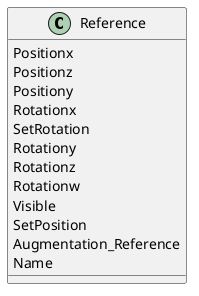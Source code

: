 @startuml
class Reference {
  Positionx
  Positionz
  Positiony
  Rotationx
  SetRotation
  Rotationy
  Rotationz
  Rotationw
  Visible
  SetPosition
  Augmentation_Reference
  Name
}
@enduml
